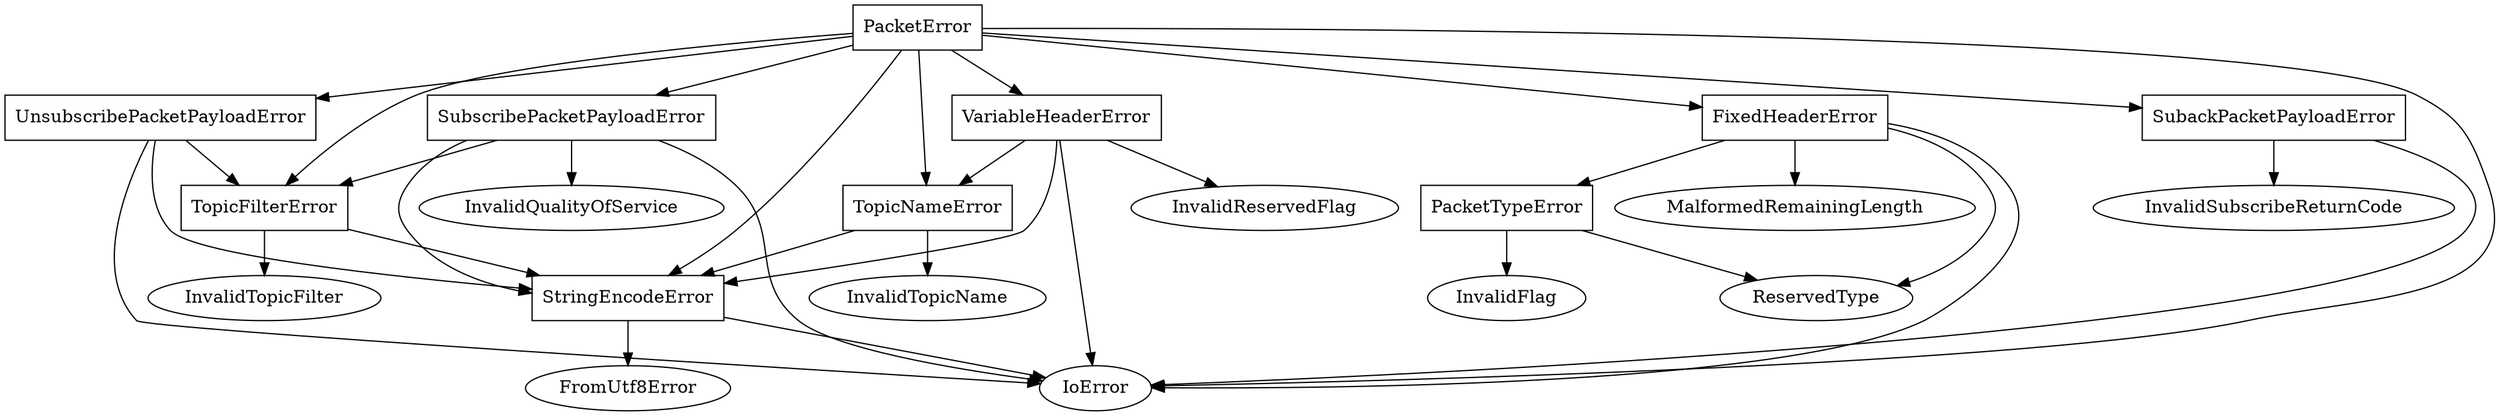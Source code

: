 // Generated using the following shell command and some manual tinkering.
// rg enum.*Error -A20 -I|sed -n /enum.*Error/,/}/p|rg -v //|sed 's/[(,].*//'

digraph errors {
  TopicFilterError [shape=box]
  TopicFilterError -> StringEncodeError;
  TopicFilterError -> InvalidTopicFilter;

  TopicNameError [shape=box]
  TopicNameError -> StringEncodeError;
  TopicNameError -> InvalidTopicName;

  StringEncodeError [shape=box]
  StringEncodeError -> IoError;
  StringEncodeError -> FromUtf8Error;

  PacketTypeError [shape=box]
  PacketTypeError -> ReservedType;
  PacketTypeError -> InvalidFlag;

  FixedHeaderError [shape=box]
  FixedHeaderError -> IoError;
  FixedHeaderError -> MalformedRemainingLength;
  FixedHeaderError -> ReservedType;
  FixedHeaderError -> PacketTypeError;

  SubscribePacketPayloadError [shape=box]
  SubscribePacketPayloadError -> IoError;
  SubscribePacketPayloadError -> StringEncodeError;
  SubscribePacketPayloadError -> InvalidQualityOfService;
  SubscribePacketPayloadError -> TopicFilterError;

  SubackPacketPayloadError [shape=box]
  SubackPacketPayloadError -> IoError;
  SubackPacketPayloadError -> InvalidSubscribeReturnCode;

  UnsubscribePacketPayloadError [shape=box]
  UnsubscribePacketPayloadError -> IoError;
  UnsubscribePacketPayloadError -> StringEncodeError;
  UnsubscribePacketPayloadError -> TopicFilterError;

  PacketError [shape=box]
  PacketError -> IoError;
  PacketError -> FixedHeaderError;
  PacketError -> VariableHeaderError;
  PacketError -> SubackPacketPayloadError;
  PacketError -> SubscribePacketPayloadError;
  PacketError -> UnsubscribePacketPayloadError;
  PacketError -> StringEncodeError;
  PacketError -> TopicNameError;
  PacketError -> TopicFilterError;

  VariableHeaderError [shape=box]
  VariableHeaderError -> IoError;
  VariableHeaderError -> StringEncodeError;
  VariableHeaderError -> InvalidReservedFlag;
  VariableHeaderError -> TopicNameError;
}